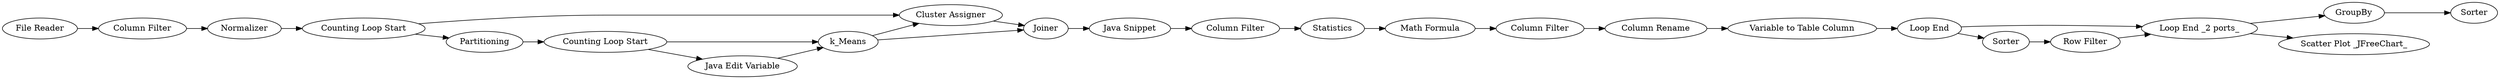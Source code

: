 digraph {
	30 -> 7
	19 -> 43
	38 -> 4
	10 -> 33
	33 -> 19
	40 -> 41
	44 -> 32
	27 -> 26
	2 -> 4
	26 -> 9
	2 -> 29
	29 -> 30
	4 -> 29
	37 -> 43
	32 -> 38
	18 -> 2
	1 -> 44
	5 -> 18
	19 -> 36
	20 -> 2
	43 -> 40
	18 -> 20
	36 -> 37
	38 -> 5
	43 -> 42
	7 -> 27
	9 -> 10
	27 [label=Statistics]
	7 [label="Column Filter"]
	9 [label="Column Filter"]
	26 [label="Math Formula"]
	18 [label="Counting Loop Start"]
	19 [label="Loop End"]
	41 [label=Sorter]
	10 [label="Column Rename"]
	30 [label="Java Snippet"]
	1 [label="File Reader"]
	42 [label="Scatter Plot _JFreeChart_"]
	4 [label="Cluster Assigner"]
	38 [label="Counting Loop Start"]
	5 [label=Partitioning]
	20 [label="Java Edit Variable"]
	43 [label="Loop End _2 ports_"]
	44 [label="Column Filter"]
	29 [label=Joiner]
	36 [label=Sorter]
	40 [label=GroupBy]
	33 [label="Variable to Table Column"]
	32 [label=Normalizer]
	2 [label=k_Means]
	37 [label="Row Filter"]
	rankdir=LR
}
